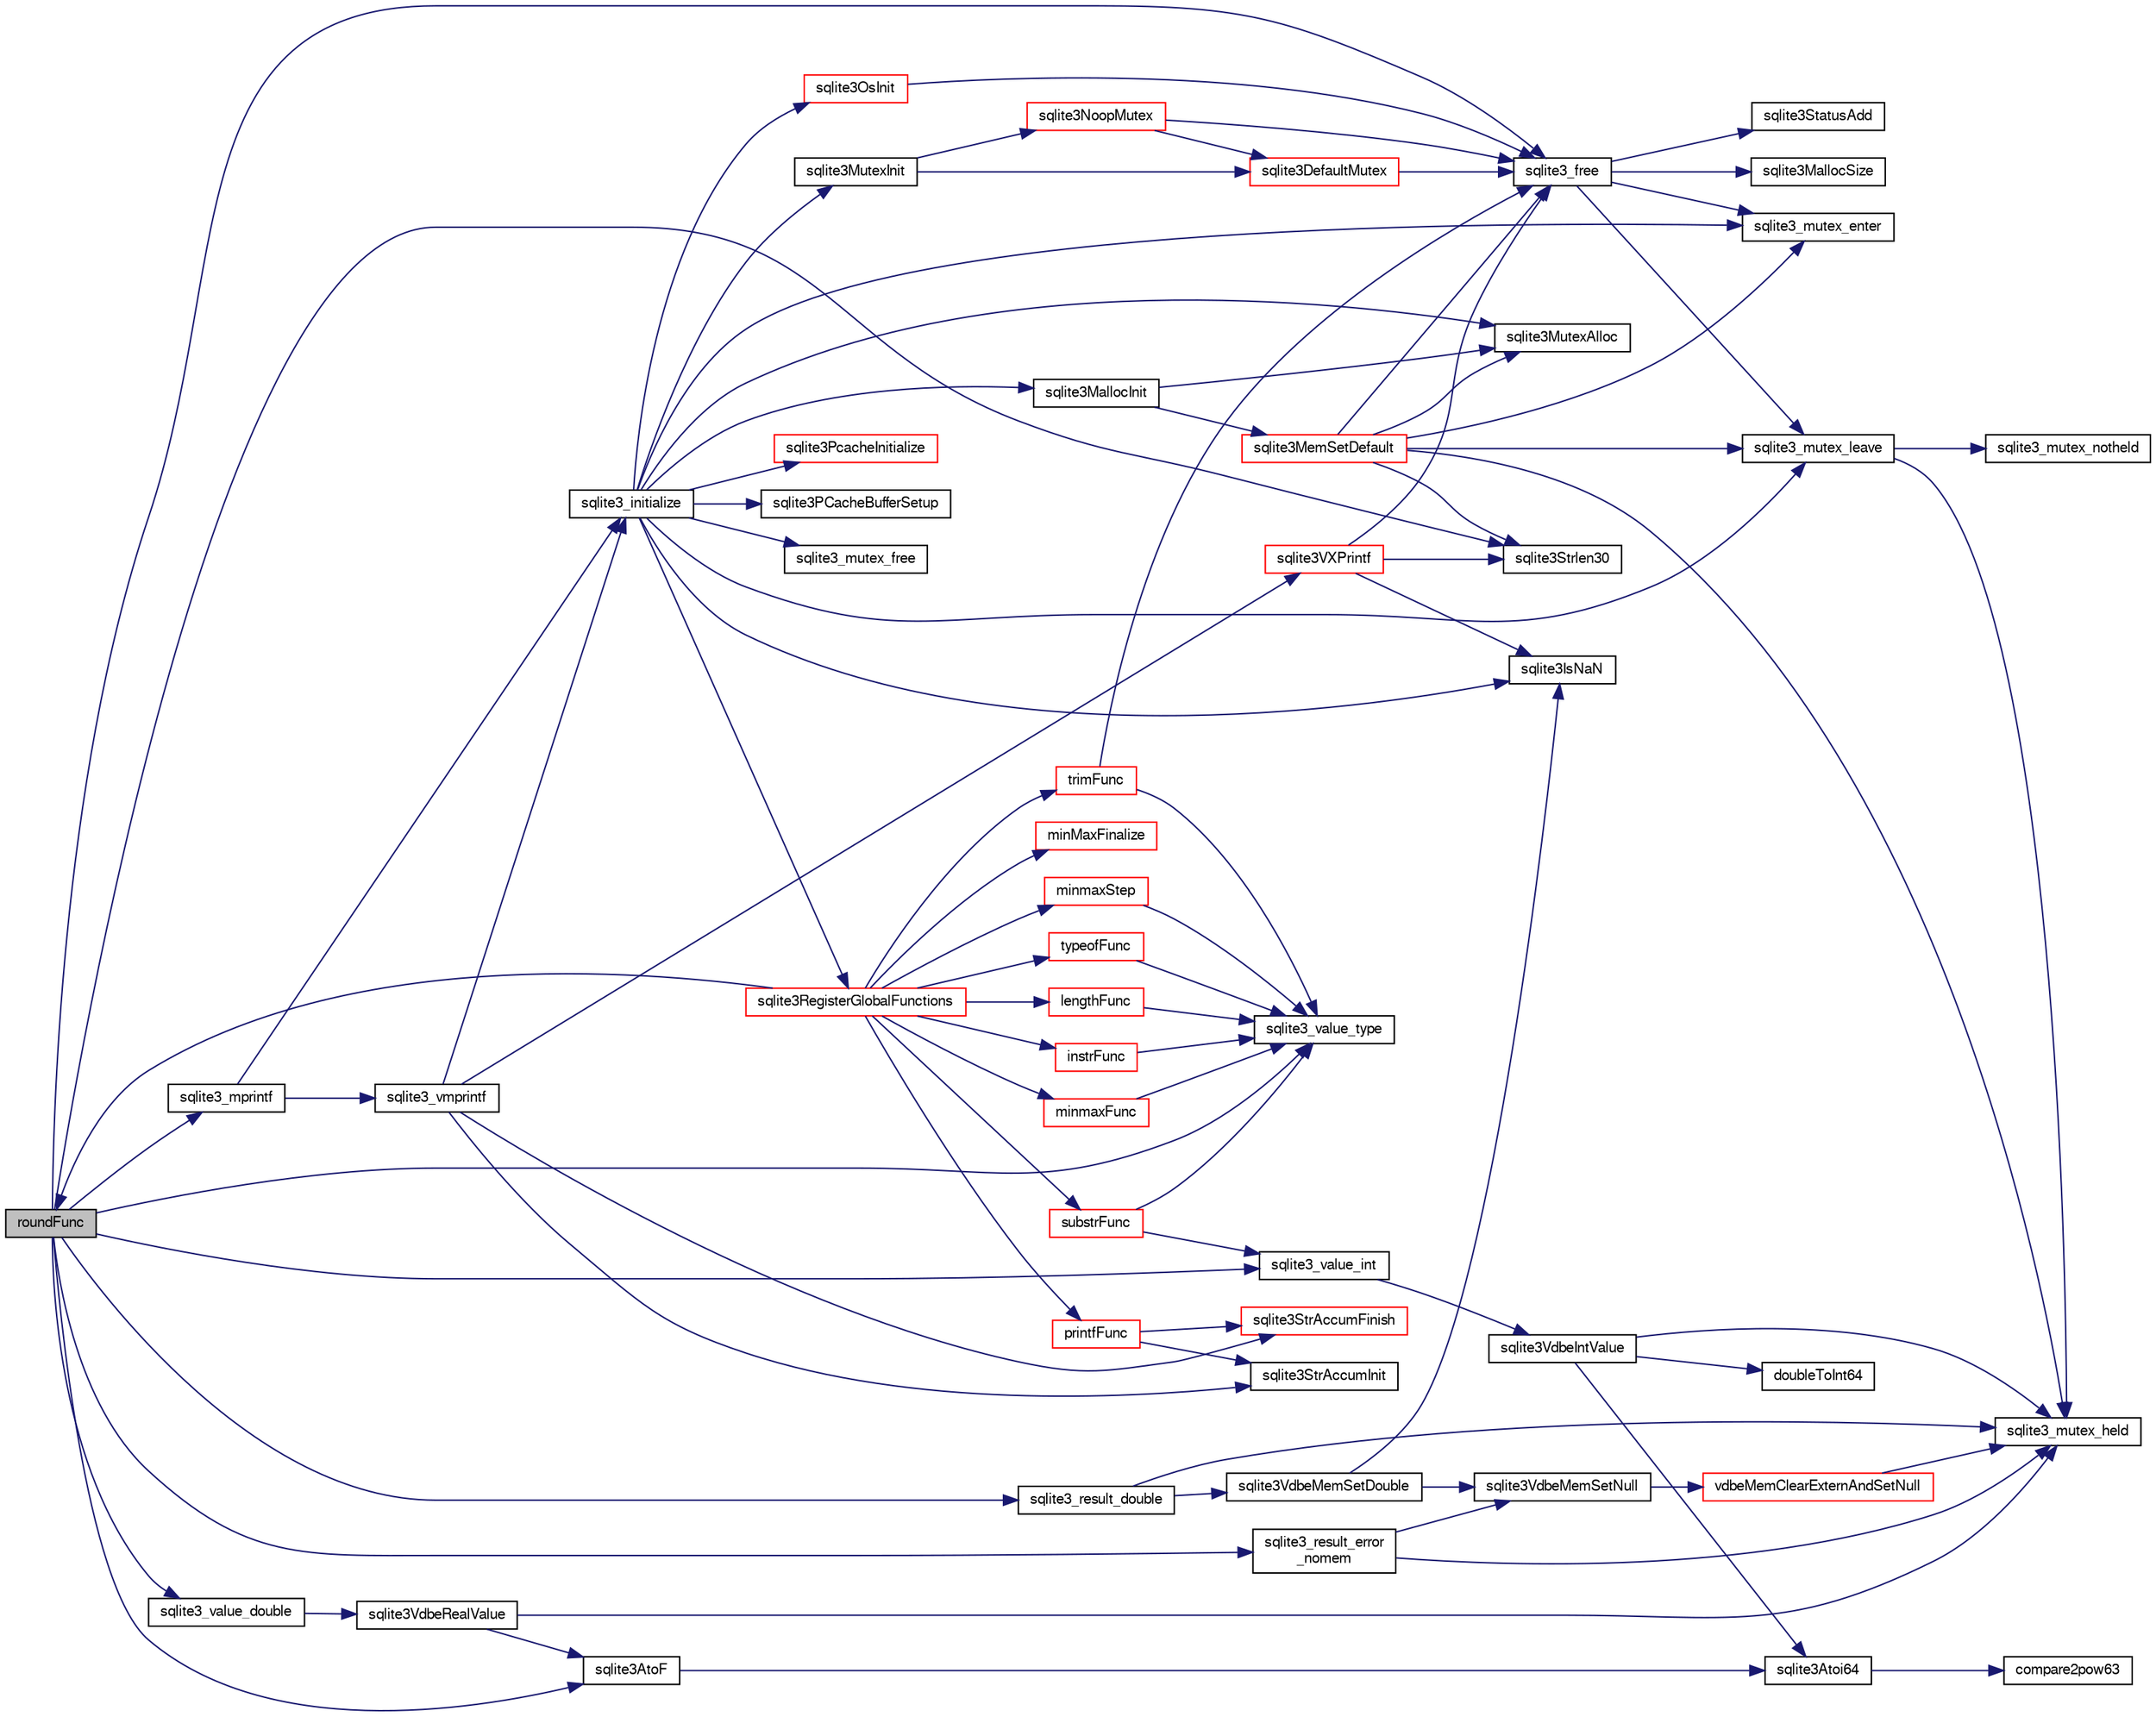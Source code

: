 digraph "roundFunc"
{
  edge [fontname="FreeSans",fontsize="10",labelfontname="FreeSans",labelfontsize="10"];
  node [fontname="FreeSans",fontsize="10",shape=record];
  rankdir="LR";
  Node279155 [label="roundFunc",height=0.2,width=0.4,color="black", fillcolor="grey75", style="filled", fontcolor="black"];
  Node279155 -> Node279156 [color="midnightblue",fontsize="10",style="solid",fontname="FreeSans"];
  Node279156 [label="sqlite3_value_type",height=0.2,width=0.4,color="black", fillcolor="white", style="filled",URL="$sqlite3_8c.html#ac5e91a982065a1ab220a43bbd18cfa60"];
  Node279155 -> Node279157 [color="midnightblue",fontsize="10",style="solid",fontname="FreeSans"];
  Node279157 [label="sqlite3_value_int",height=0.2,width=0.4,color="black", fillcolor="white", style="filled",URL="$sqlite3_8c.html#a5c6adf98772a341f3df5ccd5ff003245"];
  Node279157 -> Node279158 [color="midnightblue",fontsize="10",style="solid",fontname="FreeSans"];
  Node279158 [label="sqlite3VdbeIntValue",height=0.2,width=0.4,color="black", fillcolor="white", style="filled",URL="$sqlite3_8c.html#a3dc28e3bfdbecf81633c3697a3aacd45"];
  Node279158 -> Node279159 [color="midnightblue",fontsize="10",style="solid",fontname="FreeSans"];
  Node279159 [label="sqlite3_mutex_held",height=0.2,width=0.4,color="black", fillcolor="white", style="filled",URL="$sqlite3_8c.html#acf77da68932b6bc163c5e68547ecc3e7"];
  Node279158 -> Node279160 [color="midnightblue",fontsize="10",style="solid",fontname="FreeSans"];
  Node279160 [label="doubleToInt64",height=0.2,width=0.4,color="black", fillcolor="white", style="filled",URL="$sqlite3_8c.html#a85975c48e5a38f9b8c99b72eb72ebc44"];
  Node279158 -> Node279161 [color="midnightblue",fontsize="10",style="solid",fontname="FreeSans"];
  Node279161 [label="sqlite3Atoi64",height=0.2,width=0.4,color="black", fillcolor="white", style="filled",URL="$sqlite3_8c.html#a5b13083911b3dc0a0b54f43acc686a39"];
  Node279161 -> Node279162 [color="midnightblue",fontsize="10",style="solid",fontname="FreeSans"];
  Node279162 [label="compare2pow63",height=0.2,width=0.4,color="black", fillcolor="white", style="filled",URL="$sqlite3_8c.html#adcbebdd3f570175519922276b83132e0"];
  Node279155 -> Node279163 [color="midnightblue",fontsize="10",style="solid",fontname="FreeSans"];
  Node279163 [label="sqlite3_value_double",height=0.2,width=0.4,color="black", fillcolor="white", style="filled",URL="$sqlite3_8c.html#a3e50c1a2dd484a8b6911c9d163816b88"];
  Node279163 -> Node279164 [color="midnightblue",fontsize="10",style="solid",fontname="FreeSans"];
  Node279164 [label="sqlite3VdbeRealValue",height=0.2,width=0.4,color="black", fillcolor="white", style="filled",URL="$sqlite3_8c.html#a5bf943a4f9a5516911b3bc610e3d64e0"];
  Node279164 -> Node279159 [color="midnightblue",fontsize="10",style="solid",fontname="FreeSans"];
  Node279164 -> Node279165 [color="midnightblue",fontsize="10",style="solid",fontname="FreeSans"];
  Node279165 [label="sqlite3AtoF",height=0.2,width=0.4,color="black", fillcolor="white", style="filled",URL="$sqlite3_8c.html#ad2a961fc08942417d977510a1384b6d2"];
  Node279165 -> Node279161 [color="midnightblue",fontsize="10",style="solid",fontname="FreeSans"];
  Node279155 -> Node279166 [color="midnightblue",fontsize="10",style="solid",fontname="FreeSans"];
  Node279166 [label="sqlite3_mprintf",height=0.2,width=0.4,color="black", fillcolor="white", style="filled",URL="$sqlite3_8c.html#a4ae85b8d9051570b833812ea1f7d632a"];
  Node279166 -> Node279167 [color="midnightblue",fontsize="10",style="solid",fontname="FreeSans"];
  Node279167 [label="sqlite3_initialize",height=0.2,width=0.4,color="black", fillcolor="white", style="filled",URL="$sqlite3_8c.html#ab0c0ee2d5d4cf8b28e9572296a8861df"];
  Node279167 -> Node279168 [color="midnightblue",fontsize="10",style="solid",fontname="FreeSans"];
  Node279168 [label="sqlite3MutexInit",height=0.2,width=0.4,color="black", fillcolor="white", style="filled",URL="$sqlite3_8c.html#a7906afcdd1cdb3d0007eb932398a1158"];
  Node279168 -> Node279169 [color="midnightblue",fontsize="10",style="solid",fontname="FreeSans"];
  Node279169 [label="sqlite3DefaultMutex",height=0.2,width=0.4,color="red", fillcolor="white", style="filled",URL="$sqlite3_8c.html#ac895a71e325f9b2f9b862f737c17aca8"];
  Node279169 -> Node279185 [color="midnightblue",fontsize="10",style="solid",fontname="FreeSans"];
  Node279185 [label="sqlite3_free",height=0.2,width=0.4,color="black", fillcolor="white", style="filled",URL="$sqlite3_8c.html#a6552349e36a8a691af5487999ab09519"];
  Node279185 -> Node279175 [color="midnightblue",fontsize="10",style="solid",fontname="FreeSans"];
  Node279175 [label="sqlite3_mutex_enter",height=0.2,width=0.4,color="black", fillcolor="white", style="filled",URL="$sqlite3_8c.html#a1c12cde690bd89f104de5cbad12a6bf5"];
  Node279185 -> Node279183 [color="midnightblue",fontsize="10",style="solid",fontname="FreeSans"];
  Node279183 [label="sqlite3StatusAdd",height=0.2,width=0.4,color="black", fillcolor="white", style="filled",URL="$sqlite3_8c.html#afa029f93586aeab4cc85360905dae9cd"];
  Node279185 -> Node279182 [color="midnightblue",fontsize="10",style="solid",fontname="FreeSans"];
  Node279182 [label="sqlite3MallocSize",height=0.2,width=0.4,color="black", fillcolor="white", style="filled",URL="$sqlite3_8c.html#acf5d2a5f35270bafb050bd2def576955"];
  Node279185 -> Node279180 [color="midnightblue",fontsize="10",style="solid",fontname="FreeSans"];
  Node279180 [label="sqlite3_mutex_leave",height=0.2,width=0.4,color="black", fillcolor="white", style="filled",URL="$sqlite3_8c.html#a5838d235601dbd3c1fa993555c6bcc93"];
  Node279180 -> Node279159 [color="midnightblue",fontsize="10",style="solid",fontname="FreeSans"];
  Node279180 -> Node279181 [color="midnightblue",fontsize="10",style="solid",fontname="FreeSans"];
  Node279181 [label="sqlite3_mutex_notheld",height=0.2,width=0.4,color="black", fillcolor="white", style="filled",URL="$sqlite3_8c.html#a83967c837c1c000d3b5adcfaa688f5dc"];
  Node279168 -> Node279189 [color="midnightblue",fontsize="10",style="solid",fontname="FreeSans"];
  Node279189 [label="sqlite3NoopMutex",height=0.2,width=0.4,color="red", fillcolor="white", style="filled",URL="$sqlite3_8c.html#a09742cde9ef371d94f8201d2cdb543e4"];
  Node279189 -> Node279185 [color="midnightblue",fontsize="10",style="solid",fontname="FreeSans"];
  Node279189 -> Node279169 [color="midnightblue",fontsize="10",style="solid",fontname="FreeSans"];
  Node279167 -> Node279197 [color="midnightblue",fontsize="10",style="solid",fontname="FreeSans"];
  Node279197 [label="sqlite3MutexAlloc",height=0.2,width=0.4,color="black", fillcolor="white", style="filled",URL="$sqlite3_8c.html#a0e3f432ee581f6876b590e7ad7e84e19"];
  Node279167 -> Node279175 [color="midnightblue",fontsize="10",style="solid",fontname="FreeSans"];
  Node279167 -> Node279198 [color="midnightblue",fontsize="10",style="solid",fontname="FreeSans"];
  Node279198 [label="sqlite3MallocInit",height=0.2,width=0.4,color="black", fillcolor="white", style="filled",URL="$sqlite3_8c.html#a9e06f9e7cad0d83ce80ab493c9533552"];
  Node279198 -> Node279199 [color="midnightblue",fontsize="10",style="solid",fontname="FreeSans"];
  Node279199 [label="sqlite3MemSetDefault",height=0.2,width=0.4,color="red", fillcolor="white", style="filled",URL="$sqlite3_8c.html#a162fbfd727e92c5f8f72625b5ff62549"];
  Node279199 -> Node279197 [color="midnightblue",fontsize="10",style="solid",fontname="FreeSans"];
  Node279199 -> Node279175 [color="midnightblue",fontsize="10",style="solid",fontname="FreeSans"];
  Node279199 -> Node279180 [color="midnightblue",fontsize="10",style="solid",fontname="FreeSans"];
  Node279199 -> Node279223 [color="midnightblue",fontsize="10",style="solid",fontname="FreeSans"];
  Node279223 [label="sqlite3Strlen30",height=0.2,width=0.4,color="black", fillcolor="white", style="filled",URL="$sqlite3_8c.html#a3dcd80ba41f1a308193dee74857b62a7"];
  Node279199 -> Node279159 [color="midnightblue",fontsize="10",style="solid",fontname="FreeSans"];
  Node279199 -> Node279185 [color="midnightblue",fontsize="10",style="solid",fontname="FreeSans"];
  Node279198 -> Node279197 [color="midnightblue",fontsize="10",style="solid",fontname="FreeSans"];
  Node279167 -> Node279180 [color="midnightblue",fontsize="10",style="solid",fontname="FreeSans"];
  Node279167 -> Node279286 [color="midnightblue",fontsize="10",style="solid",fontname="FreeSans"];
  Node279286 [label="sqlite3RegisterGlobalFunctions",height=0.2,width=0.4,color="red", fillcolor="white", style="filled",URL="$sqlite3_8c.html#a9f75bd111010f29e1b8d74344473c4ec"];
  Node279286 -> Node279287 [color="midnightblue",fontsize="10",style="solid",fontname="FreeSans"];
  Node279287 [label="trimFunc",height=0.2,width=0.4,color="red", fillcolor="white", style="filled",URL="$sqlite3_8c.html#afad56dbe7f08139a630156e644b14704"];
  Node279287 -> Node279156 [color="midnightblue",fontsize="10",style="solid",fontname="FreeSans"];
  Node279287 -> Node279185 [color="midnightblue",fontsize="10",style="solid",fontname="FreeSans"];
  Node279286 -> Node279299 [color="midnightblue",fontsize="10",style="solid",fontname="FreeSans"];
  Node279299 [label="minmaxFunc",height=0.2,width=0.4,color="red", fillcolor="white", style="filled",URL="$sqlite3_8c.html#a4d00f48b948fd73cb70bcfd1efc0bfb0"];
  Node279299 -> Node279156 [color="midnightblue",fontsize="10",style="solid",fontname="FreeSans"];
  Node279286 -> Node279308 [color="midnightblue",fontsize="10",style="solid",fontname="FreeSans"];
  Node279308 [label="minmaxStep",height=0.2,width=0.4,color="red", fillcolor="white", style="filled",URL="$sqlite3_8c.html#a5b4c0da0f3b61d7ff25ebd30aa22cca4"];
  Node279308 -> Node279156 [color="midnightblue",fontsize="10",style="solid",fontname="FreeSans"];
  Node279286 -> Node279312 [color="midnightblue",fontsize="10",style="solid",fontname="FreeSans"];
  Node279312 [label="minMaxFinalize",height=0.2,width=0.4,color="red", fillcolor="white", style="filled",URL="$sqlite3_8c.html#a0439dd90934a2dee93517c50884d5924"];
  Node279286 -> Node279313 [color="midnightblue",fontsize="10",style="solid",fontname="FreeSans"];
  Node279313 [label="typeofFunc",height=0.2,width=0.4,color="red", fillcolor="white", style="filled",URL="$sqlite3_8c.html#aba6c564ff0d6b017de448469d0fb243f"];
  Node279313 -> Node279156 [color="midnightblue",fontsize="10",style="solid",fontname="FreeSans"];
  Node279286 -> Node279314 [color="midnightblue",fontsize="10",style="solid",fontname="FreeSans"];
  Node279314 [label="lengthFunc",height=0.2,width=0.4,color="red", fillcolor="white", style="filled",URL="$sqlite3_8c.html#affdabf006c37c26a1c3e325badb83546"];
  Node279314 -> Node279156 [color="midnightblue",fontsize="10",style="solid",fontname="FreeSans"];
  Node279286 -> Node279319 [color="midnightblue",fontsize="10",style="solid",fontname="FreeSans"];
  Node279319 [label="instrFunc",height=0.2,width=0.4,color="red", fillcolor="white", style="filled",URL="$sqlite3_8c.html#a8f86ca540b92ac28aaefaa126170cf8c"];
  Node279319 -> Node279156 [color="midnightblue",fontsize="10",style="solid",fontname="FreeSans"];
  Node279286 -> Node279321 [color="midnightblue",fontsize="10",style="solid",fontname="FreeSans"];
  Node279321 [label="substrFunc",height=0.2,width=0.4,color="red", fillcolor="white", style="filled",URL="$sqlite3_8c.html#a8a8739d9af5589338113371e440b2734"];
  Node279321 -> Node279156 [color="midnightblue",fontsize="10",style="solid",fontname="FreeSans"];
  Node279321 -> Node279157 [color="midnightblue",fontsize="10",style="solid",fontname="FreeSans"];
  Node279286 -> Node279325 [color="midnightblue",fontsize="10",style="solid",fontname="FreeSans"];
  Node279325 [label="printfFunc",height=0.2,width=0.4,color="red", fillcolor="white", style="filled",URL="$sqlite3_8c.html#a80ca21d434c7c5b6668bee721331dda8"];
  Node279325 -> Node279203 [color="midnightblue",fontsize="10",style="solid",fontname="FreeSans"];
  Node279203 [label="sqlite3StrAccumInit",height=0.2,width=0.4,color="black", fillcolor="white", style="filled",URL="$sqlite3_8c.html#aabf95e113b9d54d519cd15a56215f560"];
  Node279325 -> Node279247 [color="midnightblue",fontsize="10",style="solid",fontname="FreeSans"];
  Node279247 [label="sqlite3StrAccumFinish",height=0.2,width=0.4,color="red", fillcolor="white", style="filled",URL="$sqlite3_8c.html#adb7f26b10ac1b847db6f000ef4c2e2ba"];
  Node279286 -> Node279155 [color="midnightblue",fontsize="10",style="solid",fontname="FreeSans"];
  Node279167 -> Node279429 [color="midnightblue",fontsize="10",style="solid",fontname="FreeSans"];
  Node279429 [label="sqlite3PcacheInitialize",height=0.2,width=0.4,color="red", fillcolor="white", style="filled",URL="$sqlite3_8c.html#a2902c61ddc88bea002c4d69fe4052b1f"];
  Node279167 -> Node279430 [color="midnightblue",fontsize="10",style="solid",fontname="FreeSans"];
  Node279430 [label="sqlite3OsInit",height=0.2,width=0.4,color="red", fillcolor="white", style="filled",URL="$sqlite3_8c.html#afeaa886fe1ca086a30fd278b1d069762"];
  Node279430 -> Node279185 [color="midnightblue",fontsize="10",style="solid",fontname="FreeSans"];
  Node279167 -> Node279434 [color="midnightblue",fontsize="10",style="solid",fontname="FreeSans"];
  Node279434 [label="sqlite3PCacheBufferSetup",height=0.2,width=0.4,color="black", fillcolor="white", style="filled",URL="$sqlite3_8c.html#ad18a1eebefdfbc4254f473f7b0101937"];
  Node279167 -> Node279435 [color="midnightblue",fontsize="10",style="solid",fontname="FreeSans"];
  Node279435 [label="sqlite3_mutex_free",height=0.2,width=0.4,color="black", fillcolor="white", style="filled",URL="$sqlite3_8c.html#a2db2e72e08f6873afa9c61b0ec726fec"];
  Node279167 -> Node279222 [color="midnightblue",fontsize="10",style="solid",fontname="FreeSans"];
  Node279222 [label="sqlite3IsNaN",height=0.2,width=0.4,color="black", fillcolor="white", style="filled",URL="$sqlite3_8c.html#aed4d78203877c3486765ccbc7feebb50"];
  Node279166 -> Node279436 [color="midnightblue",fontsize="10",style="solid",fontname="FreeSans"];
  Node279436 [label="sqlite3_vmprintf",height=0.2,width=0.4,color="black", fillcolor="white", style="filled",URL="$sqlite3_8c.html#af83565027bac906c1485cb8b3516686b"];
  Node279436 -> Node279167 [color="midnightblue",fontsize="10",style="solid",fontname="FreeSans"];
  Node279436 -> Node279203 [color="midnightblue",fontsize="10",style="solid",fontname="FreeSans"];
  Node279436 -> Node279204 [color="midnightblue",fontsize="10",style="solid",fontname="FreeSans"];
  Node279204 [label="sqlite3VXPrintf",height=0.2,width=0.4,color="red", fillcolor="white", style="filled",URL="$sqlite3_8c.html#a63c25806c9bd4a2b76f9a0eb232c6bde"];
  Node279204 -> Node279222 [color="midnightblue",fontsize="10",style="solid",fontname="FreeSans"];
  Node279204 -> Node279223 [color="midnightblue",fontsize="10",style="solid",fontname="FreeSans"];
  Node279204 -> Node279185 [color="midnightblue",fontsize="10",style="solid",fontname="FreeSans"];
  Node279436 -> Node279247 [color="midnightblue",fontsize="10",style="solid",fontname="FreeSans"];
  Node279155 -> Node279295 [color="midnightblue",fontsize="10",style="solid",fontname="FreeSans"];
  Node279295 [label="sqlite3_result_error\l_nomem",height=0.2,width=0.4,color="black", fillcolor="white", style="filled",URL="$sqlite3_8c.html#aa3c1191fb83e4e8bdde15f13d05bd82a"];
  Node279295 -> Node279159 [color="midnightblue",fontsize="10",style="solid",fontname="FreeSans"];
  Node279295 -> Node279232 [color="midnightblue",fontsize="10",style="solid",fontname="FreeSans"];
  Node279232 [label="sqlite3VdbeMemSetNull",height=0.2,width=0.4,color="black", fillcolor="white", style="filled",URL="$sqlite3_8c.html#ae01092c23aebaf8a3ebdf3954609b410"];
  Node279232 -> Node279233 [color="midnightblue",fontsize="10",style="solid",fontname="FreeSans"];
  Node279233 [label="vdbeMemClearExternAndSetNull",height=0.2,width=0.4,color="red", fillcolor="white", style="filled",URL="$sqlite3_8c.html#a29c41a360fb0e86b817777daf061230c"];
  Node279233 -> Node279159 [color="midnightblue",fontsize="10",style="solid",fontname="FreeSans"];
  Node279155 -> Node279165 [color="midnightblue",fontsize="10",style="solid",fontname="FreeSans"];
  Node279155 -> Node279223 [color="midnightblue",fontsize="10",style="solid",fontname="FreeSans"];
  Node279155 -> Node279185 [color="midnightblue",fontsize="10",style="solid",fontname="FreeSans"];
  Node279155 -> Node279333 [color="midnightblue",fontsize="10",style="solid",fontname="FreeSans"];
  Node279333 [label="sqlite3_result_double",height=0.2,width=0.4,color="black", fillcolor="white", style="filled",URL="$sqlite3_8c.html#a534d012000f6dd9777ad42c495b68585"];
  Node279333 -> Node279159 [color="midnightblue",fontsize="10",style="solid",fontname="FreeSans"];
  Node279333 -> Node279334 [color="midnightblue",fontsize="10",style="solid",fontname="FreeSans"];
  Node279334 [label="sqlite3VdbeMemSetDouble",height=0.2,width=0.4,color="black", fillcolor="white", style="filled",URL="$sqlite3_8c.html#a275e5080bf002b17d0e0d5b65e809d39"];
  Node279334 -> Node279232 [color="midnightblue",fontsize="10",style="solid",fontname="FreeSans"];
  Node279334 -> Node279222 [color="midnightblue",fontsize="10",style="solid",fontname="FreeSans"];
}
